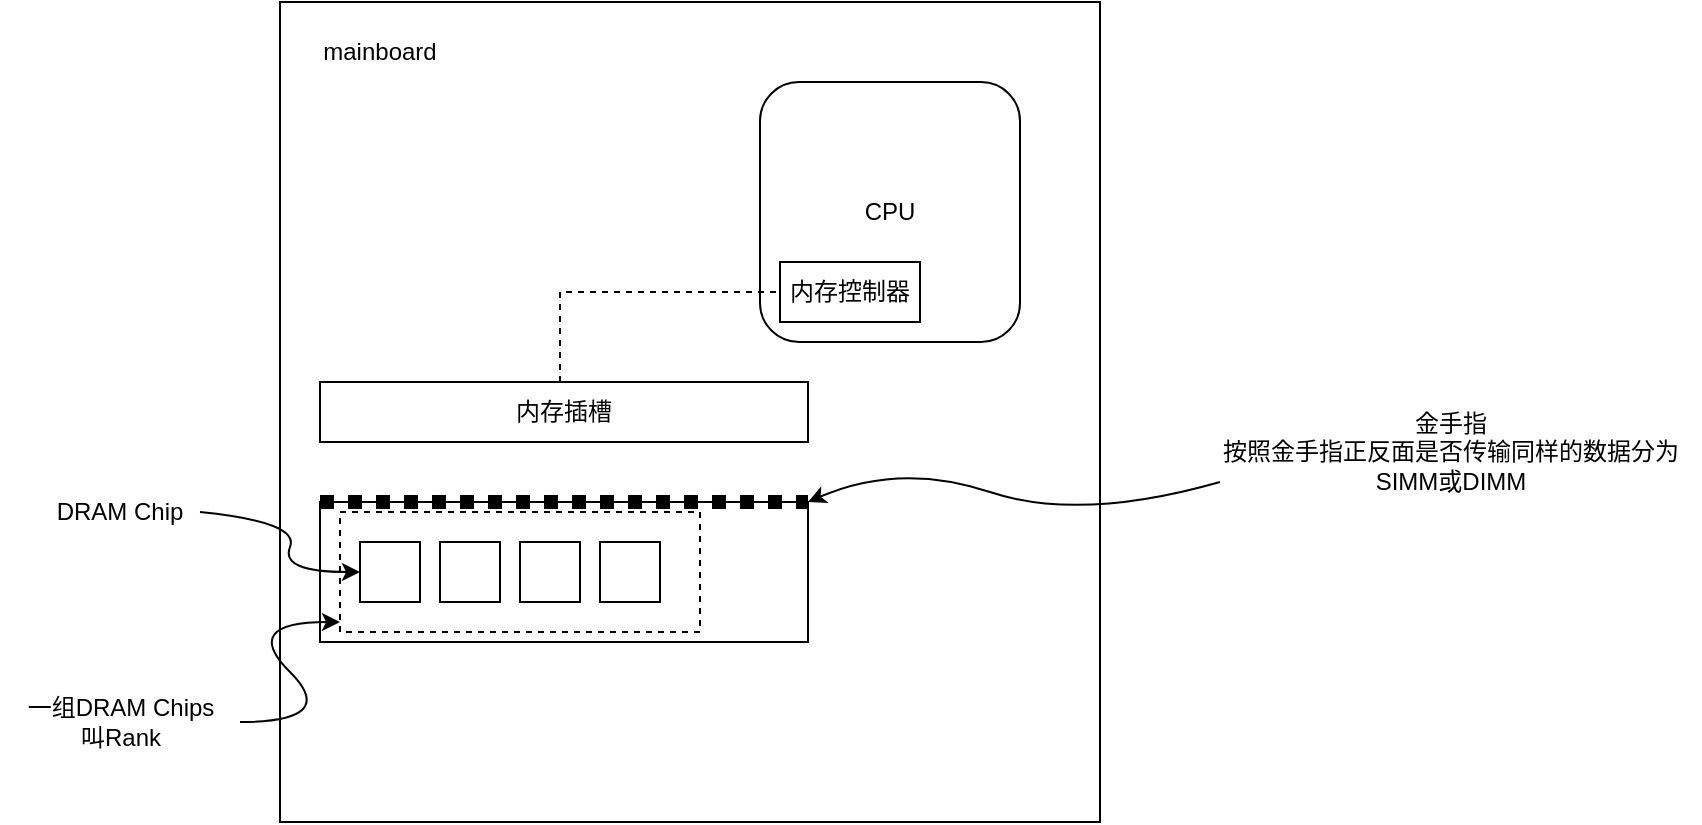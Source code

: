 <mxfile version="20.5.1" type="github">
  <diagram id="Ssykb3qA9xs17PBNuti3" name="第 1 页">
    <mxGraphModel dx="981" dy="526" grid="1" gridSize="10" guides="1" tooltips="1" connect="1" arrows="1" fold="1" page="1" pageScale="1" pageWidth="827" pageHeight="1169" math="0" shadow="0">
      <root>
        <mxCell id="0" />
        <mxCell id="1" parent="0" />
        <mxCell id="qJ5p4--tMKkGGvegCfyC-3" value="" style="rounded=0;whiteSpace=wrap;html=1;" vertex="1" parent="1">
          <mxGeometry x="140" y="40" width="410" height="410" as="geometry" />
        </mxCell>
        <mxCell id="qJ5p4--tMKkGGvegCfyC-2" value="CPU" style="rounded=1;whiteSpace=wrap;html=1;" vertex="1" parent="1">
          <mxGeometry x="380" y="80" width="130" height="130" as="geometry" />
        </mxCell>
        <mxCell id="qJ5p4--tMKkGGvegCfyC-4" value="mainboard" style="text;html=1;strokeColor=none;fillColor=none;align=center;verticalAlign=middle;whiteSpace=wrap;rounded=0;" vertex="1" parent="1">
          <mxGeometry x="160" y="50" width="60" height="30" as="geometry" />
        </mxCell>
        <mxCell id="qJ5p4--tMKkGGvegCfyC-5" value="内存控制器" style="rounded=0;whiteSpace=wrap;html=1;" vertex="1" parent="1">
          <mxGeometry x="390" y="170" width="70" height="30" as="geometry" />
        </mxCell>
        <mxCell id="qJ5p4--tMKkGGvegCfyC-6" value="" style="endArrow=none;dashed=1;html=1;rounded=0;entryX=0;entryY=0.5;entryDx=0;entryDy=0;" edge="1" parent="1" target="qJ5p4--tMKkGGvegCfyC-5">
          <mxGeometry width="50" height="50" relative="1" as="geometry">
            <mxPoint x="280" y="230" as="sourcePoint" />
            <mxPoint x="330" y="180" as="targetPoint" />
            <Array as="points">
              <mxPoint x="280" y="185" />
            </Array>
          </mxGeometry>
        </mxCell>
        <mxCell id="qJ5p4--tMKkGGvegCfyC-7" value="内存插槽" style="rounded=0;whiteSpace=wrap;html=1;" vertex="1" parent="1">
          <mxGeometry x="160" y="230" width="244" height="30" as="geometry" />
        </mxCell>
        <mxCell id="qJ5p4--tMKkGGvegCfyC-10" value="" style="rounded=0;whiteSpace=wrap;html=1;" vertex="1" parent="1">
          <mxGeometry x="160" y="290" width="244" height="70" as="geometry" />
        </mxCell>
        <mxCell id="qJ5p4--tMKkGGvegCfyC-18" value="" style="rounded=0;whiteSpace=wrap;html=1;dashed=1;" vertex="1" parent="1">
          <mxGeometry x="170" y="295" width="180" height="60" as="geometry" />
        </mxCell>
        <mxCell id="qJ5p4--tMKkGGvegCfyC-11" value="" style="rounded=0;whiteSpace=wrap;html=1;" vertex="1" parent="1">
          <mxGeometry x="180" y="310" width="30" height="30" as="geometry" />
        </mxCell>
        <mxCell id="qJ5p4--tMKkGGvegCfyC-12" value="" style="rounded=0;whiteSpace=wrap;html=1;" vertex="1" parent="1">
          <mxGeometry x="220" y="310" width="30" height="30" as="geometry" />
        </mxCell>
        <mxCell id="qJ5p4--tMKkGGvegCfyC-13" value="" style="rounded=0;whiteSpace=wrap;html=1;" vertex="1" parent="1">
          <mxGeometry x="260" y="310" width="30" height="30" as="geometry" />
        </mxCell>
        <mxCell id="qJ5p4--tMKkGGvegCfyC-14" value="" style="rounded=0;whiteSpace=wrap;html=1;" vertex="1" parent="1">
          <mxGeometry x="300" y="310" width="30" height="30" as="geometry" />
        </mxCell>
        <mxCell id="qJ5p4--tMKkGGvegCfyC-15" value="DRAM Chip" style="text;html=1;strokeColor=none;fillColor=none;align=center;verticalAlign=middle;whiteSpace=wrap;rounded=0;" vertex="1" parent="1">
          <mxGeometry x="20" y="280" width="80" height="30" as="geometry" />
        </mxCell>
        <mxCell id="qJ5p4--tMKkGGvegCfyC-17" value="" style="curved=1;endArrow=classic;html=1;rounded=0;exitX=1;exitY=0.5;exitDx=0;exitDy=0;entryX=0;entryY=0.5;entryDx=0;entryDy=0;" edge="1" parent="1" source="qJ5p4--tMKkGGvegCfyC-15" target="qJ5p4--tMKkGGvegCfyC-11">
          <mxGeometry width="50" height="50" relative="1" as="geometry">
            <mxPoint x="100" y="300" as="sourcePoint" />
            <mxPoint x="150" y="250" as="targetPoint" />
            <Array as="points">
              <mxPoint x="150" y="300" />
              <mxPoint x="140" y="325" />
            </Array>
          </mxGeometry>
        </mxCell>
        <mxCell id="qJ5p4--tMKkGGvegCfyC-19" value="" style="curved=1;endArrow=classic;html=1;rounded=0;" edge="1" parent="1">
          <mxGeometry width="50" height="50" relative="1" as="geometry">
            <mxPoint x="120" y="400" as="sourcePoint" />
            <mxPoint x="170" y="350" as="targetPoint" />
            <Array as="points">
              <mxPoint x="170" y="400" />
              <mxPoint x="120" y="350" />
            </Array>
          </mxGeometry>
        </mxCell>
        <mxCell id="qJ5p4--tMKkGGvegCfyC-20" value="一组DRAM Chips&lt;br&gt;叫Rank" style="text;html=1;align=center;verticalAlign=middle;resizable=0;points=[];autosize=1;strokeColor=none;fillColor=none;" vertex="1" parent="1">
          <mxGeometry y="380" width="120" height="40" as="geometry" />
        </mxCell>
        <mxCell id="qJ5p4--tMKkGGvegCfyC-21" value="" style="endArrow=none;dashed=1;html=1;rounded=0;entryX=1;entryY=0;entryDx=0;entryDy=0;exitX=0;exitY=0;exitDx=0;exitDy=0;strokeWidth=7;jumpSize=4;dashPattern=1 1;" edge="1" parent="1" source="qJ5p4--tMKkGGvegCfyC-10" target="qJ5p4--tMKkGGvegCfyC-10">
          <mxGeometry width="50" height="50" relative="1" as="geometry">
            <mxPoint x="140" y="310" as="sourcePoint" />
            <mxPoint x="190" y="260" as="targetPoint" />
          </mxGeometry>
        </mxCell>
        <mxCell id="qJ5p4--tMKkGGvegCfyC-22" value="" style="curved=1;endArrow=classic;html=1;rounded=0;strokeWidth=1;jumpSize=4;entryX=1;entryY=0;entryDx=0;entryDy=0;" edge="1" parent="1" target="qJ5p4--tMKkGGvegCfyC-10">
          <mxGeometry width="50" height="50" relative="1" as="geometry">
            <mxPoint x="610" y="280" as="sourcePoint" />
            <mxPoint x="680" y="270" as="targetPoint" />
            <Array as="points">
              <mxPoint x="540" y="300" />
              <mxPoint x="450" y="270" />
            </Array>
          </mxGeometry>
        </mxCell>
        <mxCell id="qJ5p4--tMKkGGvegCfyC-23" value="金手指&lt;br&gt;按照金手指正反面是否传输同样的数据分为&lt;br&gt;SIMM或DIMM" style="text;html=1;align=center;verticalAlign=middle;resizable=0;points=[];autosize=1;strokeColor=none;fillColor=none;" vertex="1" parent="1">
          <mxGeometry x="600" y="235" width="250" height="60" as="geometry" />
        </mxCell>
      </root>
    </mxGraphModel>
  </diagram>
</mxfile>
